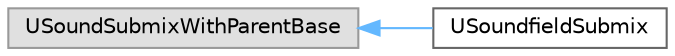 digraph "Graphical Class Hierarchy"
{
 // INTERACTIVE_SVG=YES
 // LATEX_PDF_SIZE
  bgcolor="transparent";
  edge [fontname=Helvetica,fontsize=10,labelfontname=Helvetica,labelfontsize=10];
  node [fontname=Helvetica,fontsize=10,shape=box,height=0.2,width=0.4];
  rankdir="LR";
  Node0 [id="Node000000",label="USoundSubmixWithParentBase",height=0.2,width=0.4,color="grey60", fillcolor="#E0E0E0", style="filled",tooltip=" "];
  Node0 -> Node1 [id="edge9852_Node000000_Node000001",dir="back",color="steelblue1",style="solid",tooltip=" "];
  Node1 [id="Node000001",label="USoundfieldSubmix",height=0.2,width=0.4,color="grey40", fillcolor="white", style="filled",URL="$d8/d4d/classUSoundfieldSubmix.html",tooltip=" "];
}

